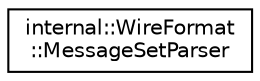 digraph "类继承关系图"
{
 // LATEX_PDF_SIZE
  edge [fontname="Helvetica",fontsize="10",labelfontname="Helvetica",labelfontsize="10"];
  node [fontname="Helvetica",fontsize="10",shape=record];
  rankdir="LR";
  Node0 [label="internal::WireFormat\l::MessageSetParser",height=0.2,width=0.4,color="black", fillcolor="white", style="filled",URL="$structgoogle_1_1protobuf_1_1internal_1_1WireFormat_1_1MessageSetParser.html",tooltip=" "];
}
